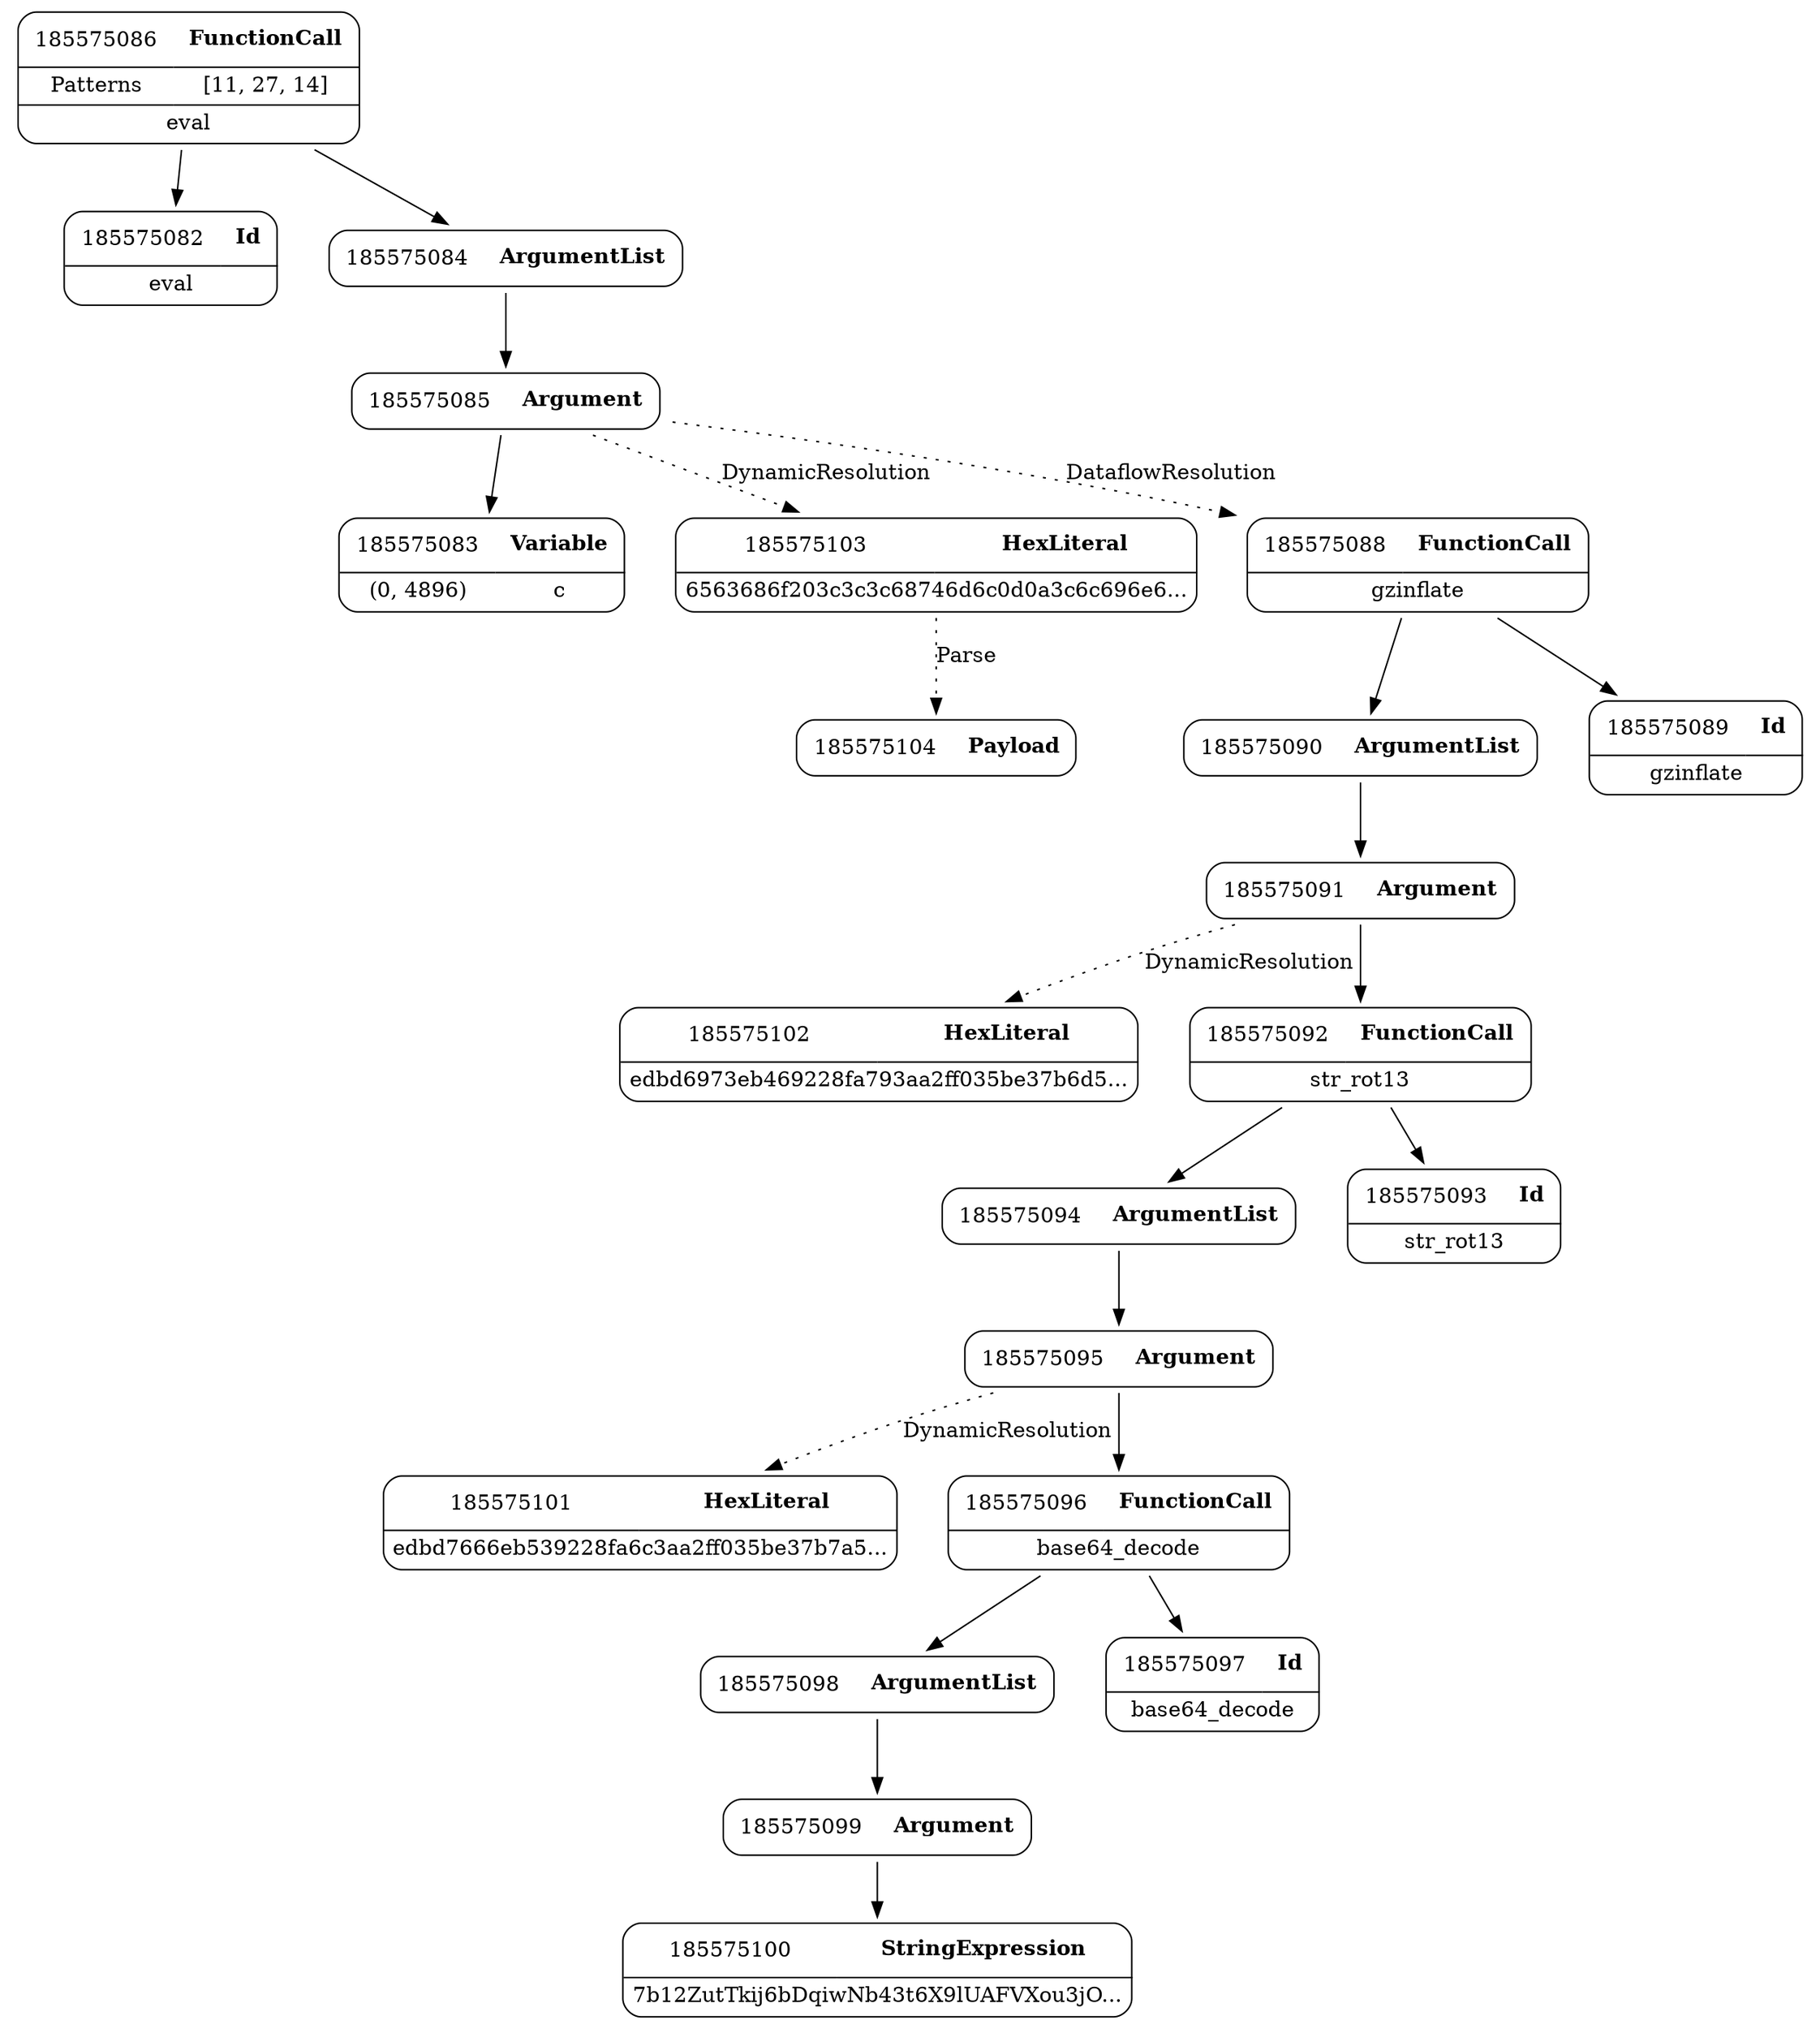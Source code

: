 digraph ast {
node [shape=none];
185575086 [label=<<TABLE border='1' cellspacing='0' cellpadding='10' style='rounded' ><TR><TD border='0'>185575086</TD><TD border='0'><B>FunctionCall</B></TD></TR><HR/><TR><TD border='0' cellpadding='5'>Patterns</TD><TD border='0' cellpadding='5'>[11, 27, 14]</TD></TR><HR/><TR><TD border='0' cellpadding='5' colspan='2'>eval</TD></TR></TABLE>>];
185575086 -> 185575082 [weight=2];
185575086 -> 185575084 [weight=2];
185575085 [label=<<TABLE border='1' cellspacing='0' cellpadding='10' style='rounded' ><TR><TD border='0'>185575085</TD><TD border='0'><B>Argument</B></TD></TR></TABLE>>];
185575085 -> 185575083 [weight=2];
185575085 -> 185575103 [style=dotted,label=DynamicResolution];
185575085 -> 185575088 [style=dotted,label=DataflowResolution];
185575084 [label=<<TABLE border='1' cellspacing='0' cellpadding='10' style='rounded' ><TR><TD border='0'>185575084</TD><TD border='0'><B>ArgumentList</B></TD></TR></TABLE>>];
185575084 -> 185575085 [weight=2];
185575083 [label=<<TABLE border='1' cellspacing='0' cellpadding='10' style='rounded' ><TR><TD border='0'>185575083</TD><TD border='0'><B>Variable</B></TD></TR><HR/><TR><TD border='0' cellpadding='5'>(0, 4896)</TD><TD border='0' cellpadding='5'>c</TD></TR></TABLE>>];
185575082 [label=<<TABLE border='1' cellspacing='0' cellpadding='10' style='rounded' ><TR><TD border='0'>185575082</TD><TD border='0'><B>Id</B></TD></TR><HR/><TR><TD border='0' cellpadding='5' colspan='2'>eval</TD></TR></TABLE>>];
185575104 [label=<<TABLE border='1' cellspacing='0' cellpadding='10' style='rounded' ><TR><TD border='0'>185575104</TD><TD border='0'><B>Payload</B></TD></TR></TABLE>>];
185575103 [label=<<TABLE border='1' cellspacing='0' cellpadding='10' style='rounded' ><TR><TD border='0'>185575103</TD><TD border='0'><B>HexLiteral</B></TD></TR><HR/><TR><TD border='0' cellpadding='5' colspan='2'>6563686f203c3c3c68746d6c0d0a3c6c696e6...</TD></TR></TABLE>>];
185575103 -> 185575104 [style=dotted,label=Parse];
185575102 [label=<<TABLE border='1' cellspacing='0' cellpadding='10' style='rounded' ><TR><TD border='0'>185575102</TD><TD border='0'><B>HexLiteral</B></TD></TR><HR/><TR><TD border='0' cellpadding='5' colspan='2'>edbd6973eb469228fa793aa2ff035be37b6d5...</TD></TR></TABLE>>];
185575101 [label=<<TABLE border='1' cellspacing='0' cellpadding='10' style='rounded' ><TR><TD border='0'>185575101</TD><TD border='0'><B>HexLiteral</B></TD></TR><HR/><TR><TD border='0' cellpadding='5' colspan='2'>edbd7666eb539228fa6c3aa2ff035be37b7a5...</TD></TR></TABLE>>];
185575100 [label=<<TABLE border='1' cellspacing='0' cellpadding='10' style='rounded' ><TR><TD border='0'>185575100</TD><TD border='0'><B>StringExpression</B></TD></TR><HR/><TR><TD border='0' cellpadding='5' colspan='2'>7b12ZutTkij6bDqiwNb43t6X9lUAFVXou3jO...</TD></TR></TABLE>>];
185575099 [label=<<TABLE border='1' cellspacing='0' cellpadding='10' style='rounded' ><TR><TD border='0'>185575099</TD><TD border='0'><B>Argument</B></TD></TR></TABLE>>];
185575099 -> 185575100 [weight=2];
185575098 [label=<<TABLE border='1' cellspacing='0' cellpadding='10' style='rounded' ><TR><TD border='0'>185575098</TD><TD border='0'><B>ArgumentList</B></TD></TR></TABLE>>];
185575098 -> 185575099 [weight=2];
185575097 [label=<<TABLE border='1' cellspacing='0' cellpadding='10' style='rounded' ><TR><TD border='0'>185575097</TD><TD border='0'><B>Id</B></TD></TR><HR/><TR><TD border='0' cellpadding='5' colspan='2'>base64_decode</TD></TR></TABLE>>];
185575096 [label=<<TABLE border='1' cellspacing='0' cellpadding='10' style='rounded' ><TR><TD border='0'>185575096</TD><TD border='0'><B>FunctionCall</B></TD></TR><HR/><TR><TD border='0' cellpadding='5' colspan='2'>base64_decode</TD></TR></TABLE>>];
185575096 -> 185575097 [weight=2];
185575096 -> 185575098 [weight=2];
185575095 [label=<<TABLE border='1' cellspacing='0' cellpadding='10' style='rounded' ><TR><TD border='0'>185575095</TD><TD border='0'><B>Argument</B></TD></TR></TABLE>>];
185575095 -> 185575096 [weight=2];
185575095 -> 185575101 [style=dotted,label=DynamicResolution];
185575094 [label=<<TABLE border='1' cellspacing='0' cellpadding='10' style='rounded' ><TR><TD border='0'>185575094</TD><TD border='0'><B>ArgumentList</B></TD></TR></TABLE>>];
185575094 -> 185575095 [weight=2];
185575093 [label=<<TABLE border='1' cellspacing='0' cellpadding='10' style='rounded' ><TR><TD border='0'>185575093</TD><TD border='0'><B>Id</B></TD></TR><HR/><TR><TD border='0' cellpadding='5' colspan='2'>str_rot13</TD></TR></TABLE>>];
185575092 [label=<<TABLE border='1' cellspacing='0' cellpadding='10' style='rounded' ><TR><TD border='0'>185575092</TD><TD border='0'><B>FunctionCall</B></TD></TR><HR/><TR><TD border='0' cellpadding='5' colspan='2'>str_rot13</TD></TR></TABLE>>];
185575092 -> 185575093 [weight=2];
185575092 -> 185575094 [weight=2];
185575091 [label=<<TABLE border='1' cellspacing='0' cellpadding='10' style='rounded' ><TR><TD border='0'>185575091</TD><TD border='0'><B>Argument</B></TD></TR></TABLE>>];
185575091 -> 185575092 [weight=2];
185575091 -> 185575102 [style=dotted,label=DynamicResolution];
185575090 [label=<<TABLE border='1' cellspacing='0' cellpadding='10' style='rounded' ><TR><TD border='0'>185575090</TD><TD border='0'><B>ArgumentList</B></TD></TR></TABLE>>];
185575090 -> 185575091 [weight=2];
185575089 [label=<<TABLE border='1' cellspacing='0' cellpadding='10' style='rounded' ><TR><TD border='0'>185575089</TD><TD border='0'><B>Id</B></TD></TR><HR/><TR><TD border='0' cellpadding='5' colspan='2'>gzinflate</TD></TR></TABLE>>];
185575088 [label=<<TABLE border='1' cellspacing='0' cellpadding='10' style='rounded' ><TR><TD border='0'>185575088</TD><TD border='0'><B>FunctionCall</B></TD></TR><HR/><TR><TD border='0' cellpadding='5' colspan='2'>gzinflate</TD></TR></TABLE>>];
185575088 -> 185575089 [weight=2];
185575088 -> 185575090 [weight=2];
}

